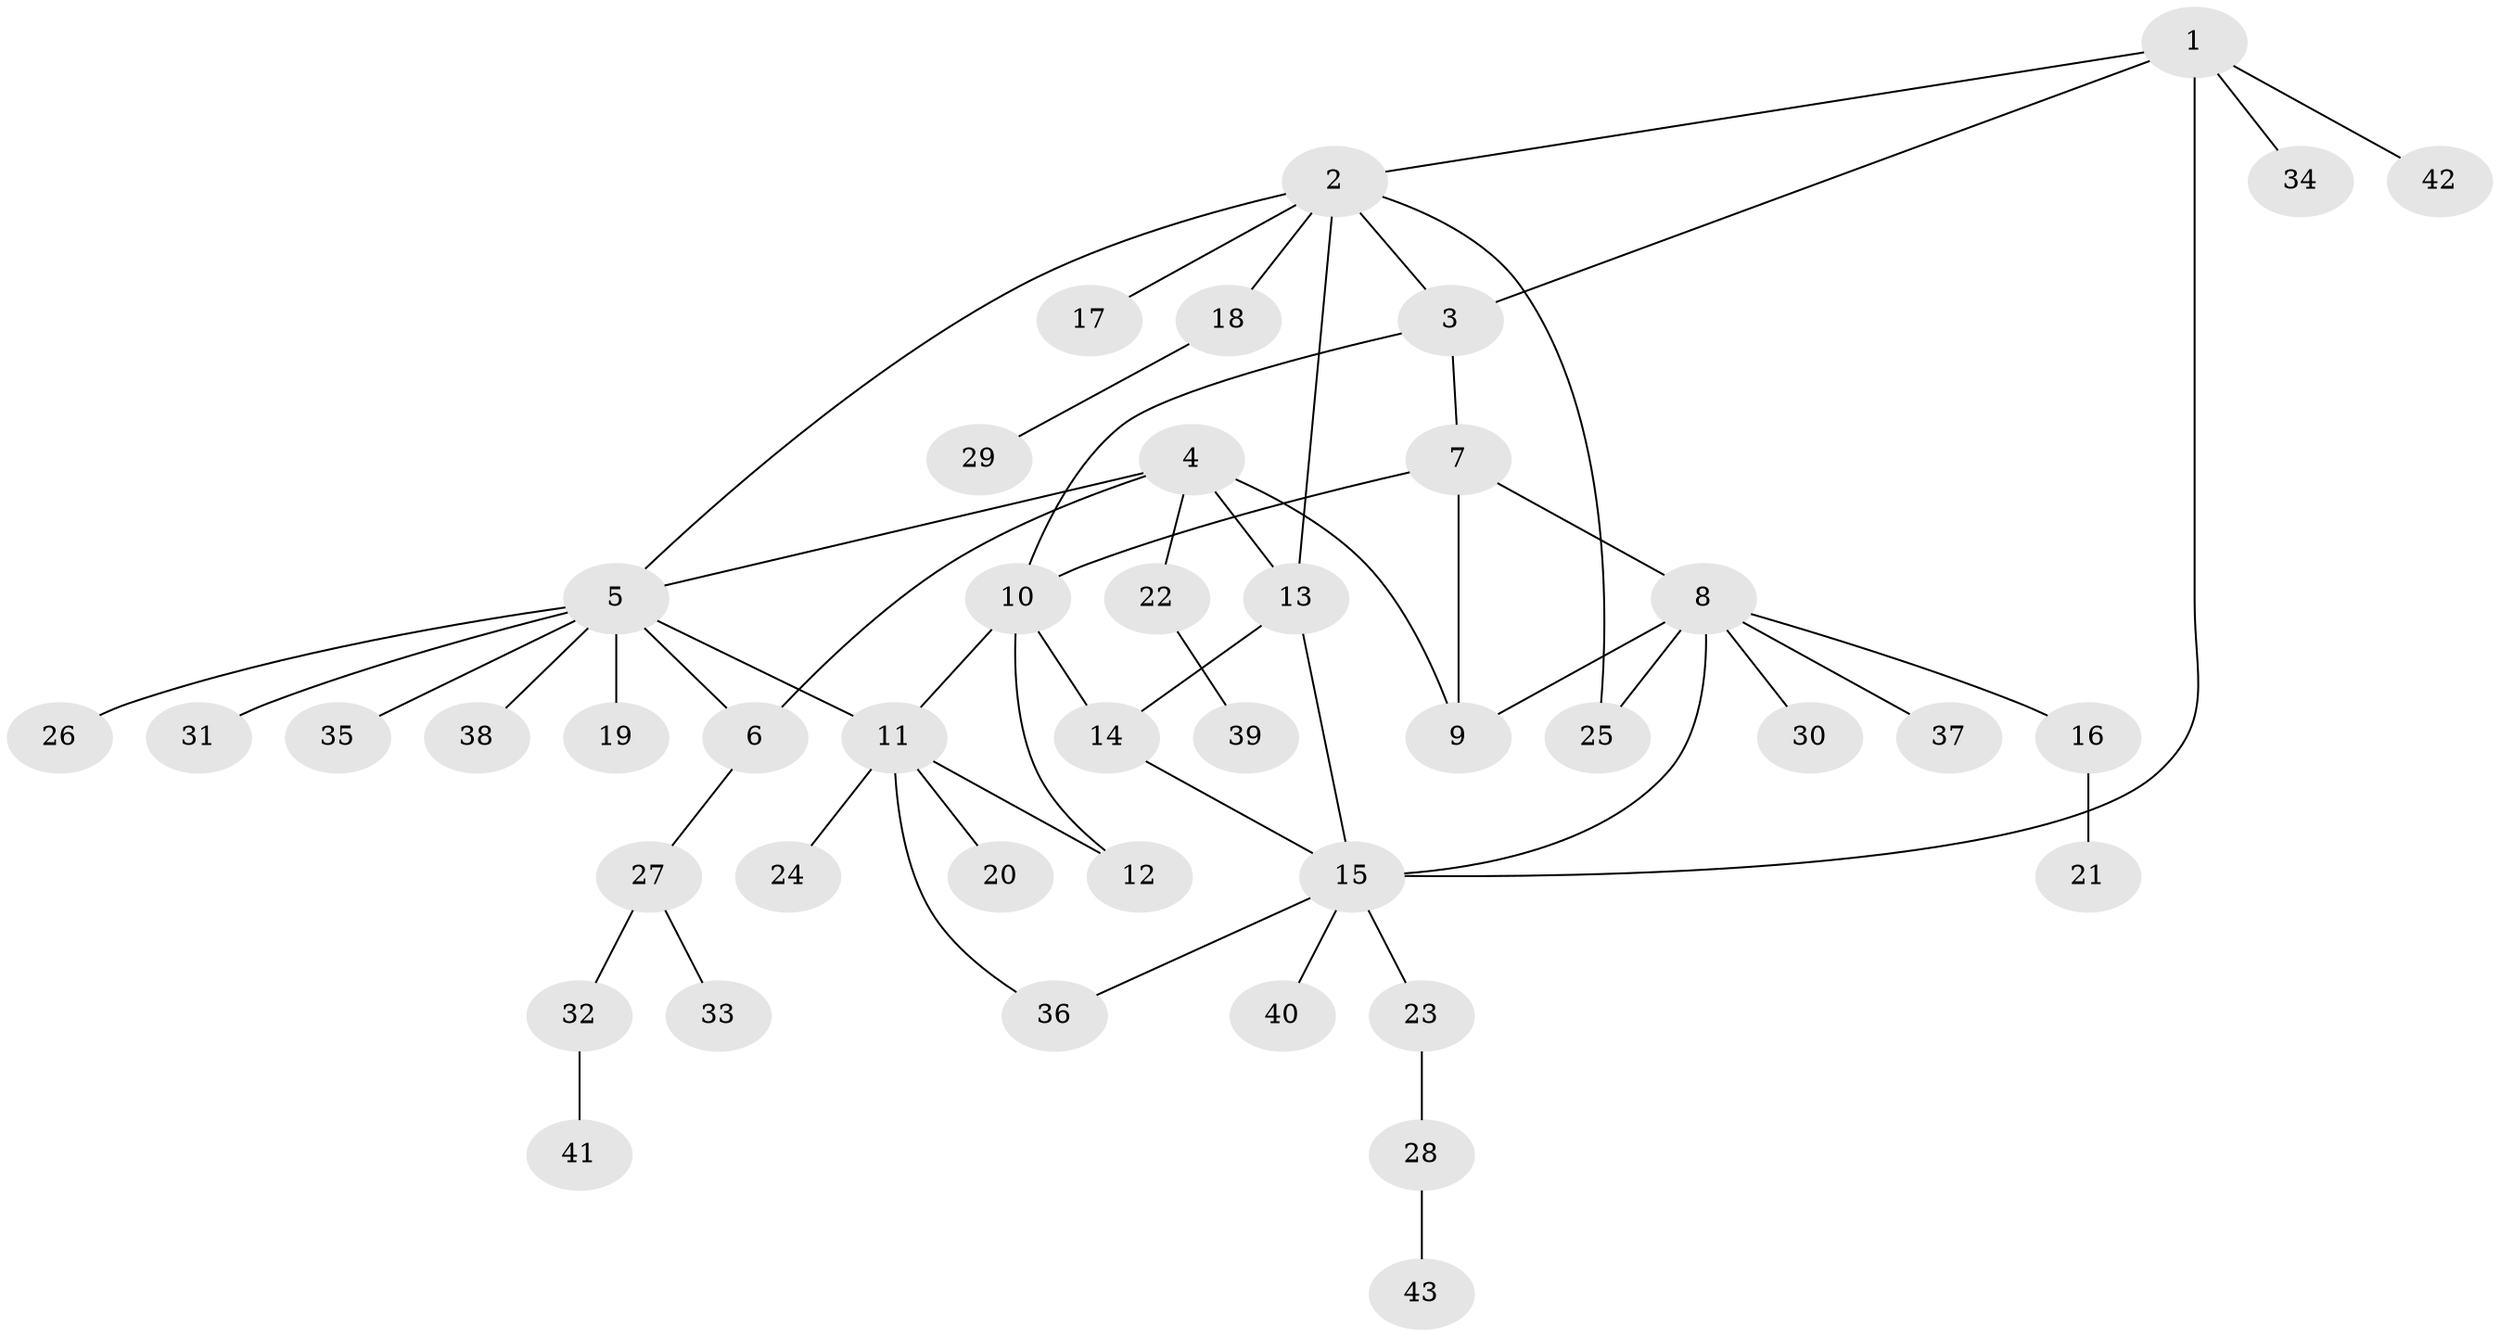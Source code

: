 // original degree distribution, {6: 0.028985507246376812, 8: 0.043478260869565216, 5: 0.043478260869565216, 10: 0.014492753623188406, 3: 0.13043478260869565, 4: 0.043478260869565216, 7: 0.014492753623188406, 1: 0.5362318840579711, 2: 0.14492753623188406}
// Generated by graph-tools (version 1.1) at 2025/52/03/04/25 22:52:22]
// undirected, 43 vertices, 56 edges
graph export_dot {
  node [color=gray90,style=filled];
  1;
  2;
  3;
  4;
  5;
  6;
  7;
  8;
  9;
  10;
  11;
  12;
  13;
  14;
  15;
  16;
  17;
  18;
  19;
  20;
  21;
  22;
  23;
  24;
  25;
  26;
  27;
  28;
  29;
  30;
  31;
  32;
  33;
  34;
  35;
  36;
  37;
  38;
  39;
  40;
  41;
  42;
  43;
  1 -- 2 [weight=1.0];
  1 -- 3 [weight=1.0];
  1 -- 15 [weight=1.0];
  1 -- 34 [weight=1.0];
  1 -- 42 [weight=1.0];
  2 -- 3 [weight=1.0];
  2 -- 5 [weight=1.0];
  2 -- 13 [weight=1.0];
  2 -- 17 [weight=1.0];
  2 -- 18 [weight=1.0];
  2 -- 25 [weight=1.0];
  3 -- 7 [weight=1.0];
  3 -- 10 [weight=1.0];
  4 -- 5 [weight=1.0];
  4 -- 6 [weight=1.0];
  4 -- 9 [weight=1.0];
  4 -- 13 [weight=1.0];
  4 -- 22 [weight=1.0];
  5 -- 6 [weight=1.0];
  5 -- 11 [weight=1.0];
  5 -- 19 [weight=1.0];
  5 -- 26 [weight=1.0];
  5 -- 31 [weight=1.0];
  5 -- 35 [weight=1.0];
  5 -- 38 [weight=1.0];
  6 -- 27 [weight=1.0];
  7 -- 8 [weight=1.0];
  7 -- 9 [weight=1.0];
  7 -- 10 [weight=1.0];
  8 -- 9 [weight=1.0];
  8 -- 15 [weight=1.0];
  8 -- 16 [weight=1.0];
  8 -- 25 [weight=1.0];
  8 -- 30 [weight=1.0];
  8 -- 37 [weight=1.0];
  10 -- 11 [weight=1.0];
  10 -- 12 [weight=1.0];
  10 -- 14 [weight=1.0];
  11 -- 12 [weight=1.0];
  11 -- 20 [weight=1.0];
  11 -- 24 [weight=1.0];
  11 -- 36 [weight=1.0];
  13 -- 14 [weight=2.0];
  13 -- 15 [weight=1.0];
  14 -- 15 [weight=1.0];
  15 -- 23 [weight=1.0];
  15 -- 36 [weight=1.0];
  15 -- 40 [weight=1.0];
  16 -- 21 [weight=1.0];
  18 -- 29 [weight=1.0];
  22 -- 39 [weight=1.0];
  23 -- 28 [weight=1.0];
  27 -- 32 [weight=1.0];
  27 -- 33 [weight=1.0];
  28 -- 43 [weight=1.0];
  32 -- 41 [weight=1.0];
}
